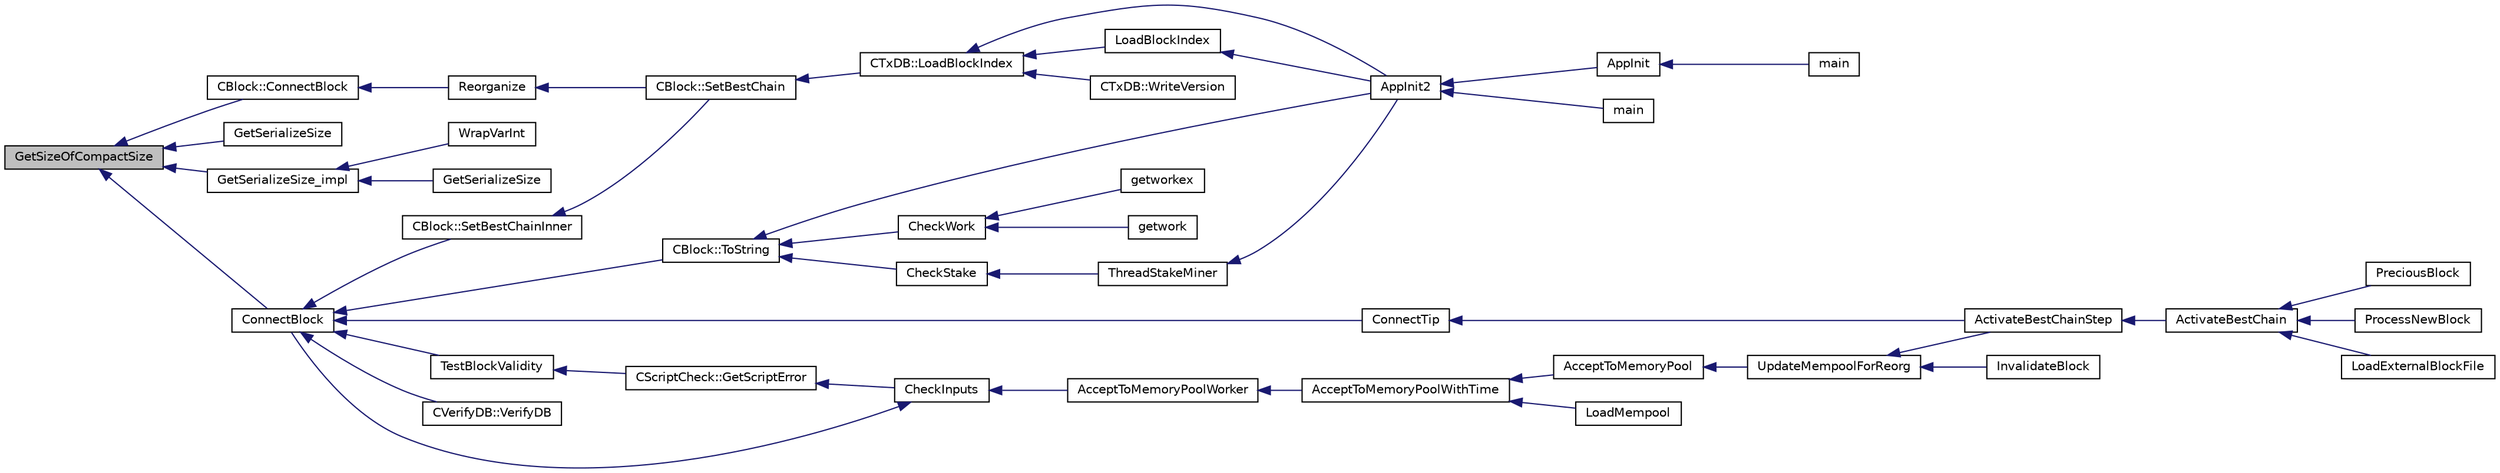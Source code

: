 digraph "GetSizeOfCompactSize"
{
  edge [fontname="Helvetica",fontsize="10",labelfontname="Helvetica",labelfontsize="10"];
  node [fontname="Helvetica",fontsize="10",shape=record];
  rankdir="LR";
  Node279 [label="GetSizeOfCompactSize",height=0.2,width=0.4,color="black", fillcolor="grey75", style="filled", fontcolor="black"];
  Node279 -> Node280 [dir="back",color="midnightblue",fontsize="10",style="solid",fontname="Helvetica"];
  Node280 [label="CBlock::ConnectBlock",height=0.2,width=0.4,color="black", fillcolor="white", style="filled",URL="$d3/d51/class_c_block.html#a1ae149d97c7b7eadf48f5cea934b6217"];
  Node280 -> Node281 [dir="back",color="midnightblue",fontsize="10",style="solid",fontname="Helvetica"];
  Node281 [label="Reorganize",height=0.2,width=0.4,color="black", fillcolor="white", style="filled",URL="$df/d0a/main_8cpp.html#ad8e09920f5a3ce2670c5efa26ef65227"];
  Node281 -> Node282 [dir="back",color="midnightblue",fontsize="10",style="solid",fontname="Helvetica"];
  Node282 [label="CBlock::SetBestChain",height=0.2,width=0.4,color="black", fillcolor="white", style="filled",URL="$d3/d51/class_c_block.html#a6e308b2d75d1cfc4a75eda36feb60ca1"];
  Node282 -> Node283 [dir="back",color="midnightblue",fontsize="10",style="solid",fontname="Helvetica"];
  Node283 [label="CTxDB::LoadBlockIndex",height=0.2,width=0.4,color="black", fillcolor="white", style="filled",URL="$d9/d8d/class_c_tx_d_b.html#abcb9df0821d996f811f6604b452a26a0"];
  Node283 -> Node284 [dir="back",color="midnightblue",fontsize="10",style="solid",fontname="Helvetica"];
  Node284 [label="AppInit2",height=0.2,width=0.4,color="black", fillcolor="white", style="filled",URL="$d8/dc0/init_8h.html#a1a4c1bfbf6ba1db77e988b89b9cadfd3",tooltip="Initialize ion. "];
  Node284 -> Node285 [dir="back",color="midnightblue",fontsize="10",style="solid",fontname="Helvetica"];
  Node285 [label="AppInit",height=0.2,width=0.4,color="black", fillcolor="white", style="filled",URL="$d4/d35/iond_8cpp.html#ac59316b767e6984e1285f0531275286b"];
  Node285 -> Node286 [dir="back",color="midnightblue",fontsize="10",style="solid",fontname="Helvetica"];
  Node286 [label="main",height=0.2,width=0.4,color="black", fillcolor="white", style="filled",URL="$d4/d35/iond_8cpp.html#a0ddf1224851353fc92bfbff6f499fa97"];
  Node284 -> Node287 [dir="back",color="midnightblue",fontsize="10",style="solid",fontname="Helvetica"];
  Node287 [label="main",height=0.2,width=0.4,color="black", fillcolor="white", style="filled",URL="$d5/d2d/ion_8cpp.html#a0ddf1224851353fc92bfbff6f499fa97"];
  Node283 -> Node288 [dir="back",color="midnightblue",fontsize="10",style="solid",fontname="Helvetica"];
  Node288 [label="LoadBlockIndex",height=0.2,width=0.4,color="black", fillcolor="white", style="filled",URL="$d4/dbf/main_8h.html#a367f303d34b8a5501ac4d77bebab578c"];
  Node288 -> Node284 [dir="back",color="midnightblue",fontsize="10",style="solid",fontname="Helvetica"];
  Node283 -> Node289 [dir="back",color="midnightblue",fontsize="10",style="solid",fontname="Helvetica"];
  Node289 [label="CTxDB::WriteVersion",height=0.2,width=0.4,color="black", fillcolor="white", style="filled",URL="$d9/d8d/class_c_tx_d_b.html#aa30dbf235b1c229896097e1eb1ea9520"];
  Node279 -> Node290 [dir="back",color="midnightblue",fontsize="10",style="solid",fontname="Helvetica"];
  Node290 [label="GetSerializeSize",height=0.2,width=0.4,color="black", fillcolor="white", style="filled",URL="$df/d9d/serialize_8h.html#af2f7bd0287726e890b7d465e09fd7f73"];
  Node279 -> Node291 [dir="back",color="midnightblue",fontsize="10",style="solid",fontname="Helvetica"];
  Node291 [label="GetSerializeSize_impl",height=0.2,width=0.4,color="black", fillcolor="white", style="filled",URL="$df/d9d/serialize_8h.html#a3bbd240ce556fd6d0006f77012177cdf"];
  Node291 -> Node292 [dir="back",color="midnightblue",fontsize="10",style="solid",fontname="Helvetica"];
  Node292 [label="WrapVarInt",height=0.2,width=0.4,color="black", fillcolor="white", style="filled",URL="$df/d9d/serialize_8h.html#a5748d9d17982b234b10a4b9e6f8e9f53"];
  Node291 -> Node293 [dir="back",color="midnightblue",fontsize="10",style="solid",fontname="Helvetica"];
  Node293 [label="GetSerializeSize",height=0.2,width=0.4,color="black", fillcolor="white", style="filled",URL="$df/d9d/serialize_8h.html#a335ff86321a72847697b886ec6a73b83"];
  Node279 -> Node294 [dir="back",color="midnightblue",fontsize="10",style="solid",fontname="Helvetica"];
  Node294 [label="ConnectBlock",height=0.2,width=0.4,color="black", fillcolor="white", style="filled",URL="$dd/d7d/validation_8cpp.html#afafbb35ee38b98e832fcb8b159942055",tooltip="Apply the effects of this block (with given index) on the UTXO set represented by coins..."];
  Node294 -> Node295 [dir="back",color="midnightblue",fontsize="10",style="solid",fontname="Helvetica"];
  Node295 [label="CBlock::SetBestChainInner",height=0.2,width=0.4,color="black", fillcolor="white", style="filled",URL="$d3/d51/class_c_block.html#a82c90ccbecf89a38ff56d8429514e2c2"];
  Node295 -> Node282 [dir="back",color="midnightblue",fontsize="10",style="solid",fontname="Helvetica"];
  Node294 -> Node296 [dir="back",color="midnightblue",fontsize="10",style="solid",fontname="Helvetica"];
  Node296 [label="CBlock::ToString",height=0.2,width=0.4,color="black", fillcolor="white", style="filled",URL="$d3/d51/class_c_block.html#a0e8a98f10831c00ae76b3a831c4804e5"];
  Node296 -> Node284 [dir="back",color="midnightblue",fontsize="10",style="solid",fontname="Helvetica"];
  Node296 -> Node297 [dir="back",color="midnightblue",fontsize="10",style="solid",fontname="Helvetica"];
  Node297 [label="CheckWork",height=0.2,width=0.4,color="black", fillcolor="white", style="filled",URL="$de/d13/miner_8h.html#aadd8a05aa6d8fae1c0f4daa5e971a12a",tooltip="Check mined proof-of-work block. "];
  Node297 -> Node298 [dir="back",color="midnightblue",fontsize="10",style="solid",fontname="Helvetica"];
  Node298 [label="getworkex",height=0.2,width=0.4,color="black", fillcolor="white", style="filled",URL="$d4/ddd/rpcmining_8cpp.html#aa40f86dc468a3f2ef4a3bba99e20a069"];
  Node297 -> Node299 [dir="back",color="midnightblue",fontsize="10",style="solid",fontname="Helvetica"];
  Node299 [label="getwork",height=0.2,width=0.4,color="black", fillcolor="white", style="filled",URL="$d4/ddd/rpcmining_8cpp.html#a356be62c93d38267a7da9e1cb644d547"];
  Node296 -> Node300 [dir="back",color="midnightblue",fontsize="10",style="solid",fontname="Helvetica"];
  Node300 [label="CheckStake",height=0.2,width=0.4,color="black", fillcolor="white", style="filled",URL="$de/d13/miner_8h.html#a68be4bcfa03b86095641eac5ca996fed",tooltip="Check mined proof-of-stake block. "];
  Node300 -> Node301 [dir="back",color="midnightblue",fontsize="10",style="solid",fontname="Helvetica"];
  Node301 [label="ThreadStakeMiner",height=0.2,width=0.4,color="black", fillcolor="white", style="filled",URL="$d6/de3/miner_8cpp.html#a31faece5ef0e403969b3d3debd79b352"];
  Node301 -> Node284 [dir="back",color="midnightblue",fontsize="10",style="solid",fontname="Helvetica"];
  Node294 -> Node302 [dir="back",color="midnightblue",fontsize="10",style="solid",fontname="Helvetica"];
  Node302 [label="ConnectTip",height=0.2,width=0.4,color="black", fillcolor="white", style="filled",URL="$dd/d7d/validation_8cpp.html#a6aed3630ddc1f0822daf257250d4799a",tooltip="Connect a new block to chainActive. "];
  Node302 -> Node303 [dir="back",color="midnightblue",fontsize="10",style="solid",fontname="Helvetica"];
  Node303 [label="ActivateBestChainStep",height=0.2,width=0.4,color="black", fillcolor="white", style="filled",URL="$dd/d7d/validation_8cpp.html#a4e2b817360d39dc766271f51fc146c96",tooltip="Try to make some progress towards making pindexMostWork the active block. "];
  Node303 -> Node304 [dir="back",color="midnightblue",fontsize="10",style="solid",fontname="Helvetica"];
  Node304 [label="ActivateBestChain",height=0.2,width=0.4,color="black", fillcolor="white", style="filled",URL="$db/d38/validation_8h.html#a81d9ced51eb72d4df66abddb00318b64",tooltip="Find the best known block, and make it the tip of the block chain. "];
  Node304 -> Node305 [dir="back",color="midnightblue",fontsize="10",style="solid",fontname="Helvetica"];
  Node305 [label="PreciousBlock",height=0.2,width=0.4,color="black", fillcolor="white", style="filled",URL="$db/d38/validation_8h.html#a04e493dc156338a1b2f457f7a7feaaa9",tooltip="Mark a block as precious and reorganize. "];
  Node304 -> Node306 [dir="back",color="midnightblue",fontsize="10",style="solid",fontname="Helvetica"];
  Node306 [label="ProcessNewBlock",height=0.2,width=0.4,color="black", fillcolor="white", style="filled",URL="$db/d38/validation_8h.html#a290fce59049c0951b8eb73f0129bf6f0",tooltip="Process an incoming block. "];
  Node304 -> Node307 [dir="back",color="midnightblue",fontsize="10",style="solid",fontname="Helvetica"];
  Node307 [label="LoadExternalBlockFile",height=0.2,width=0.4,color="black", fillcolor="white", style="filled",URL="$db/d38/validation_8h.html#a2233339a13d09038cf2e46f4d0144be4",tooltip="Import blocks from an external file. "];
  Node294 -> Node308 [dir="back",color="midnightblue",fontsize="10",style="solid",fontname="Helvetica"];
  Node308 [label="TestBlockValidity",height=0.2,width=0.4,color="black", fillcolor="white", style="filled",URL="$db/d38/validation_8h.html#a12c39e969c9077605ae8a91730fb78d3",tooltip="Check a block is completely valid from start to finish (only works on top of our current best block..."];
  Node308 -> Node309 [dir="back",color="midnightblue",fontsize="10",style="solid",fontname="Helvetica"];
  Node309 [label="CScriptCheck::GetScriptError",height=0.2,width=0.4,color="black", fillcolor="white", style="filled",URL="$df/d12/class_c_script_check.html#a1340496c37e521c253606b5957173afd"];
  Node309 -> Node310 [dir="back",color="midnightblue",fontsize="10",style="solid",fontname="Helvetica"];
  Node310 [label="CheckInputs",height=0.2,width=0.4,color="black", fillcolor="white", style="filled",URL="$dd/d7d/validation_8cpp.html#a48897c72856156ef5606fc27fe1954f3",tooltip="Check whether all inputs of this transaction are valid (no double spends, scripts & sigs..."];
  Node310 -> Node311 [dir="back",color="midnightblue",fontsize="10",style="solid",fontname="Helvetica"];
  Node311 [label="AcceptToMemoryPoolWorker",height=0.2,width=0.4,color="black", fillcolor="white", style="filled",URL="$dd/d7d/validation_8cpp.html#a274b0623037c72315662a07ecf760176"];
  Node311 -> Node312 [dir="back",color="midnightblue",fontsize="10",style="solid",fontname="Helvetica"];
  Node312 [label="AcceptToMemoryPoolWithTime",height=0.2,width=0.4,color="black", fillcolor="white", style="filled",URL="$dd/d7d/validation_8cpp.html#a7e5d2eb678cdda338b2dc803a2d4999f",tooltip="(try to) add transaction to memory pool with a specified acceptance time "];
  Node312 -> Node313 [dir="back",color="midnightblue",fontsize="10",style="solid",fontname="Helvetica"];
  Node313 [label="AcceptToMemoryPool",height=0.2,width=0.4,color="black", fillcolor="white", style="filled",URL="$db/d38/validation_8h.html#a25cdf856fb2107e0e96fd6bf4c0619cb",tooltip="(try to) add transaction to memory pool plTxnReplaced will be appended to with all transactions repla..."];
  Node313 -> Node314 [dir="back",color="midnightblue",fontsize="10",style="solid",fontname="Helvetica"];
  Node314 [label="UpdateMempoolForReorg",height=0.2,width=0.4,color="black", fillcolor="white", style="filled",URL="$dd/d7d/validation_8cpp.html#aaa1204b724d7b62f09ef22df4c6a592d"];
  Node314 -> Node303 [dir="back",color="midnightblue",fontsize="10",style="solid",fontname="Helvetica"];
  Node314 -> Node315 [dir="back",color="midnightblue",fontsize="10",style="solid",fontname="Helvetica"];
  Node315 [label="InvalidateBlock",height=0.2,width=0.4,color="black", fillcolor="white", style="filled",URL="$db/d38/validation_8h.html#adf70cddb5b3b3218a7f22da08dc4a456",tooltip="Mark a block as invalid. "];
  Node312 -> Node316 [dir="back",color="midnightblue",fontsize="10",style="solid",fontname="Helvetica"];
  Node316 [label="LoadMempool",height=0.2,width=0.4,color="black", fillcolor="white", style="filled",URL="$db/d38/validation_8h.html#adea951730b49ef41e5390df5be8d3f1b",tooltip="Load the mempool from disk. "];
  Node310 -> Node294 [dir="back",color="midnightblue",fontsize="10",style="solid",fontname="Helvetica"];
  Node294 -> Node317 [dir="back",color="midnightblue",fontsize="10",style="solid",fontname="Helvetica"];
  Node317 [label="CVerifyDB::VerifyDB",height=0.2,width=0.4,color="black", fillcolor="white", style="filled",URL="$d7/da0/class_c_verify_d_b.html#af12e07230f20d23cf01d417d0e785c49"];
}

